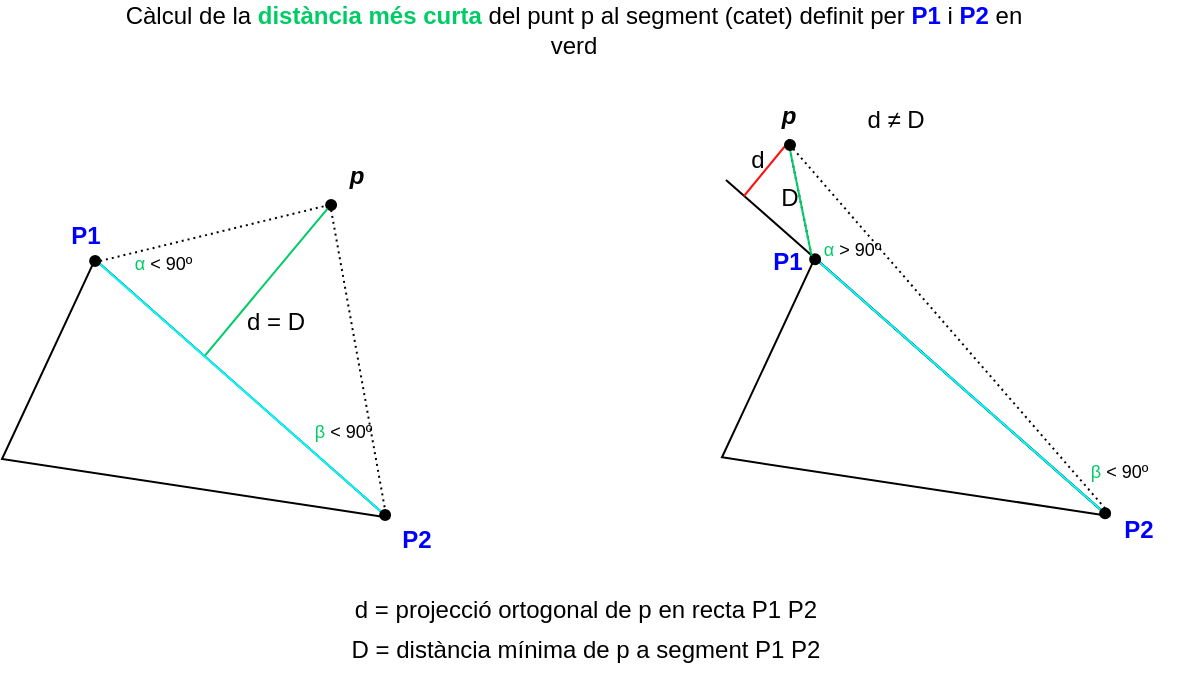 <mxfile version="22.1.3" type="device">
  <diagram name="Pàgina-1" id="t4-3i-fzktAIc9puQOTV">
    <mxGraphModel dx="742" dy="402" grid="1" gridSize="10" guides="1" tooltips="1" connect="1" arrows="1" fold="1" page="1" pageScale="1" pageWidth="827" pageHeight="1169" math="0" shadow="0">
      <root>
        <mxCell id="0" />
        <mxCell id="1" parent="0" />
        <mxCell id="68czG8918Wwrf0z5QYm2-38" value="" style="triangle;whiteSpace=wrap;html=1;rotation=25;" vertex="1" parent="1">
          <mxGeometry x="91.48" y="254.17" width="187.03" height="110" as="geometry" />
        </mxCell>
        <mxCell id="68czG8918Wwrf0z5QYm2-39" value="P2" style="text;html=1;strokeColor=none;fillColor=none;align=center;verticalAlign=middle;whiteSpace=wrap;rounded=0;fontColor=#0000FF;fontStyle=1" vertex="1" parent="1">
          <mxGeometry x="259.06" y="345" width="50.94" height="30" as="geometry" />
        </mxCell>
        <mxCell id="68czG8918Wwrf0z5QYm2-40" value="" style="endArrow=none;html=1;rounded=0;strokeColor=#00FFFF;exitX=0.731;exitY=0.981;exitDx=0;exitDy=0;entryX=1;entryY=0.5;entryDx=0;entryDy=0;exitPerimeter=0;" edge="1" parent="1" target="68czG8918Wwrf0z5QYm2-38">
          <mxGeometry width="50" height="50" relative="1" as="geometry">
            <mxPoint x="122.92" y="219.43" as="sourcePoint" />
            <mxPoint x="259.06" y="350" as="targetPoint" />
          </mxGeometry>
        </mxCell>
        <mxCell id="68czG8918Wwrf0z5QYm2-41" value="&lt;b&gt;P1&lt;/b&gt;" style="text;html=1;strokeColor=none;fillColor=none;align=center;verticalAlign=middle;whiteSpace=wrap;rounded=0;fontColor=#0000FF;" vertex="1" parent="1">
          <mxGeometry x="89.06" y="193.0" width="60" height="30" as="geometry" />
        </mxCell>
        <mxCell id="68czG8918Wwrf0z5QYm2-42" value="" style="ellipse;whiteSpace=wrap;html=1;labelBackgroundColor=#FF0F0F;fillColor=#000000;fontColor=#FF0F0F;" vertex="1" parent="1">
          <mxGeometry x="121.06" y="218" width="5" height="5" as="geometry" />
        </mxCell>
        <mxCell id="68czG8918Wwrf0z5QYm2-43" value="" style="ellipse;whiteSpace=wrap;html=1;labelBackgroundColor=#FF0F0F;fillColor=#000000;fontColor=#FF0F0F;" vertex="1" parent="1">
          <mxGeometry x="266.06" y="345" width="5" height="5" as="geometry" />
        </mxCell>
        <mxCell id="68czG8918Wwrf0z5QYm2-44" value="" style="ellipse;whiteSpace=wrap;html=1;labelBackgroundColor=#FF0F0F;fillColor=#000000;fontColor=#FF0F0F;" vertex="1" parent="1">
          <mxGeometry x="239.06" y="190" width="5" height="5" as="geometry" />
        </mxCell>
        <mxCell id="68czG8918Wwrf0z5QYm2-45" value="" style="endArrow=none;dashed=1;html=1;dashPattern=1 2;strokeWidth=1;rounded=0;entryX=0.467;entryY=0.463;entryDx=0;entryDy=0;entryPerimeter=0;exitX=1;exitY=0.5;exitDx=0;exitDy=0;" edge="1" parent="1" source="68czG8918Wwrf0z5QYm2-42" target="68czG8918Wwrf0z5QYm2-44">
          <mxGeometry width="50" height="50" relative="1" as="geometry">
            <mxPoint x="159.06" y="220" as="sourcePoint" />
            <mxPoint x="179.06" y="240" as="targetPoint" />
          </mxGeometry>
        </mxCell>
        <mxCell id="68czG8918Wwrf0z5QYm2-46" value="" style="endArrow=none;dashed=1;html=1;dashPattern=1 2;strokeWidth=1;rounded=0;exitX=0.5;exitY=1;exitDx=0;exitDy=0;entryX=0.5;entryY=0;entryDx=0;entryDy=0;" edge="1" parent="1" source="68czG8918Wwrf0z5QYm2-44" target="68czG8918Wwrf0z5QYm2-43">
          <mxGeometry width="50" height="50" relative="1" as="geometry">
            <mxPoint x="136.06" y="231" as="sourcePoint" />
            <mxPoint x="289.06" y="260" as="targetPoint" />
          </mxGeometry>
        </mxCell>
        <mxCell id="68czG8918Wwrf0z5QYm2-47" value="" style="endArrow=none;html=1;rounded=0;entryX=0;entryY=1;entryDx=0;entryDy=0;exitX=0.375;exitY=0.184;exitDx=0;exitDy=0;exitPerimeter=0;strokeColor=#00CC66;" edge="1" parent="1" source="68czG8918Wwrf0z5QYm2-38" target="68czG8918Wwrf0z5QYm2-44">
          <mxGeometry width="50" height="50" relative="1" as="geometry">
            <mxPoint x="169.06" y="279" as="sourcePoint" />
            <mxPoint x="149.06" y="230" as="targetPoint" />
          </mxGeometry>
        </mxCell>
        <mxCell id="68czG8918Wwrf0z5QYm2-48" value="&lt;font style=&quot;font-size: 9px;&quot;&gt;&amp;nbsp; &amp;nbsp; &amp;nbsp;&lt;font color=&quot;#00cc66&quot;&gt;α&lt;/font&gt; &amp;lt; 90º&lt;/font&gt;" style="text;html=1;strokeColor=none;fillColor=none;align=center;verticalAlign=middle;whiteSpace=wrap;rounded=0;" vertex="1" parent="1">
          <mxGeometry x="121.06" y="205.5" width="60.55" height="30" as="geometry" />
        </mxCell>
        <mxCell id="68czG8918Wwrf0z5QYm2-49" value="&lt;font style=&quot;font-size: 9px;&quot;&gt;&amp;nbsp; &amp;nbsp;&lt;font color=&quot;#00cc66&quot;&gt; &amp;nbsp;β&amp;nbsp;&lt;/font&gt;&amp;lt; 90º&lt;/font&gt;" style="text;html=1;strokeColor=none;fillColor=none;align=center;verticalAlign=middle;whiteSpace=wrap;rounded=0;" vertex="1" parent="1">
          <mxGeometry x="210.51" y="290" width="60.55" height="30" as="geometry" />
        </mxCell>
        <mxCell id="68czG8918Wwrf0z5QYm2-50" value="d = D" style="text;html=1;strokeColor=none;fillColor=none;align=center;verticalAlign=middle;whiteSpace=wrap;rounded=0;" vertex="1" parent="1">
          <mxGeometry x="184.06" y="235.5" width="60" height="30" as="geometry" />
        </mxCell>
        <mxCell id="68czG8918Wwrf0z5QYm2-51" value="d = projecció ortogonal de p en recta P1 P2" style="text;html=1;strokeColor=none;fillColor=none;align=center;verticalAlign=middle;whiteSpace=wrap;rounded=0;" vertex="1" parent="1">
          <mxGeometry x="244.06" y="380" width="250" height="30" as="geometry" />
        </mxCell>
        <mxCell id="68czG8918Wwrf0z5QYm2-52" value="" style="triangle;whiteSpace=wrap;html=1;rotation=25;" vertex="1" parent="1">
          <mxGeometry x="451.48" y="253.34" width="187.03" height="110" as="geometry" />
        </mxCell>
        <mxCell id="68czG8918Wwrf0z5QYm2-55" value="&lt;font color=&quot;#0000ff&quot;&gt;&lt;b&gt;P1&lt;/b&gt;&lt;/font&gt;" style="text;html=1;strokeColor=none;fillColor=none;align=center;verticalAlign=middle;whiteSpace=wrap;rounded=0;" vertex="1" parent="1">
          <mxGeometry x="440.0" y="205.5" width="60" height="30" as="geometry" />
        </mxCell>
        <mxCell id="68czG8918Wwrf0z5QYm2-69" value="" style="endArrow=none;html=1;rounded=0;entryX=1;entryY=0.5;entryDx=0;entryDy=0;endSize=3;targetPerimeterSpacing=-3;sourcePerimeterSpacing=-2;startSize=5;fontSize=3;" edge="1" parent="1" target="68czG8918Wwrf0z5QYm2-52">
          <mxGeometry width="50" height="50" relative="1" as="geometry">
            <mxPoint x="439" y="180" as="sourcePoint" />
            <mxPoint x="623" y="343" as="targetPoint" />
          </mxGeometry>
        </mxCell>
        <mxCell id="68czG8918Wwrf0z5QYm2-59" value="" style="endArrow=none;dashed=1;html=1;dashPattern=1 2;strokeWidth=1;rounded=0;exitX=0;exitY=0;exitDx=0;exitDy=0;" edge="1" parent="1" source="68czG8918Wwrf0z5QYm2-56">
          <mxGeometry width="50" height="50" relative="1" as="geometry">
            <mxPoint x="519.06" y="219.17" as="sourcePoint" />
            <mxPoint x="470" y="160" as="targetPoint" />
          </mxGeometry>
        </mxCell>
        <mxCell id="68czG8918Wwrf0z5QYm2-60" value="" style="endArrow=none;dashed=1;html=1;dashPattern=1 2;strokeWidth=1;rounded=0;entryX=0.5;entryY=0;entryDx=0;entryDy=0;" edge="1" parent="1" source="68czG8918Wwrf0z5QYm2-58" target="68czG8918Wwrf0z5QYm2-57">
          <mxGeometry width="50" height="50" relative="1" as="geometry">
            <mxPoint x="470" y="160" as="sourcePoint" />
            <mxPoint x="649.06" y="259.17" as="targetPoint" />
          </mxGeometry>
        </mxCell>
        <mxCell id="68czG8918Wwrf0z5QYm2-54" value="" style="endArrow=none;html=1;rounded=0;strokeColor=#00FFFF;exitX=0.731;exitY=0.981;exitDx=0;exitDy=0;entryX=1;entryY=0.5;entryDx=0;entryDy=0;exitPerimeter=0;" edge="1" parent="1" target="68czG8918Wwrf0z5QYm2-52">
          <mxGeometry width="50" height="50" relative="1" as="geometry">
            <mxPoint x="482.92" y="218.6" as="sourcePoint" />
            <mxPoint x="619.06" y="349.17" as="targetPoint" />
          </mxGeometry>
        </mxCell>
        <mxCell id="68czG8918Wwrf0z5QYm2-63" value="&lt;font style=&quot;font-size: 9px;&quot;&gt;&amp;nbsp; &amp;nbsp;&lt;font color=&quot;#00cc66&quot;&gt; &amp;nbsp;β&amp;nbsp;&lt;/font&gt;&amp;lt; 90º&lt;/font&gt;" style="text;html=1;strokeColor=none;fillColor=none;align=center;verticalAlign=middle;whiteSpace=wrap;rounded=0;" vertex="1" parent="1">
          <mxGeometry x="599.06" y="310" width="60.55" height="30" as="geometry" />
        </mxCell>
        <mxCell id="68czG8918Wwrf0z5QYm2-64" value="D" style="text;html=1;strokeColor=none;fillColor=none;align=center;verticalAlign=middle;whiteSpace=wrap;rounded=0;" vertex="1" parent="1">
          <mxGeometry x="441" y="174" width="60" height="30" as="geometry" />
        </mxCell>
        <mxCell id="68czG8918Wwrf0z5QYm2-65" value="D = distància mínima de&amp;nbsp;p a segment P1 P2" style="text;html=1;strokeColor=none;fillColor=none;align=center;verticalAlign=middle;whiteSpace=wrap;rounded=0;" vertex="1" parent="1">
          <mxGeometry x="244.06" y="400" width="250" height="30" as="geometry" />
        </mxCell>
        <mxCell id="68czG8918Wwrf0z5QYm2-67" value="&lt;b&gt;&lt;i&gt;p&lt;/i&gt;&lt;/b&gt;" style="text;html=1;strokeColor=none;fillColor=none;align=center;verticalAlign=middle;whiteSpace=wrap;rounded=0;" vertex="1" parent="1">
          <mxGeometry x="244.06" y="163" width="21.49" height="30" as="geometry" />
        </mxCell>
        <mxCell id="68czG8918Wwrf0z5QYm2-57" value="" style="ellipse;whiteSpace=wrap;html=1;labelBackgroundColor=#FF0F0F;fillColor=#000000;fontColor=#FF0F0F;" vertex="1" parent="1">
          <mxGeometry x="626.06" y="344.17" width="5" height="5" as="geometry" />
        </mxCell>
        <mxCell id="68czG8918Wwrf0z5QYm2-62" value="&lt;font style=&quot;font-size: 9px;&quot;&gt;&amp;nbsp; &amp;nbsp; &amp;nbsp;&lt;font color=&quot;#00cc66&quot;&gt;α&lt;/font&gt;&amp;nbsp;&amp;gt; 90º&lt;/font&gt;" style="text;html=1;strokeColor=none;fillColor=none;align=center;verticalAlign=middle;whiteSpace=wrap;rounded=0;" vertex="1" parent="1">
          <mxGeometry x="470" y="199.17" width="51.61" height="30" as="geometry" />
        </mxCell>
        <mxCell id="68czG8918Wwrf0z5QYm2-56" value="" style="ellipse;whiteSpace=wrap;html=1;labelBackgroundColor=#FF0F0F;fillColor=#000000;fontColor=#FF0F0F;" vertex="1" parent="1">
          <mxGeometry x="481.06" y="217.17" width="5" height="5" as="geometry" />
        </mxCell>
        <mxCell id="68czG8918Wwrf0z5QYm2-70" value="" style="endArrow=none;html=1;rounded=0;fontColor=#FF0F0F;labelBackgroundColor=#FF0F0F;labelBorderColor=#FF0F0F;strokeColor=#FF0F0F;" edge="1" parent="1">
          <mxGeometry width="50" height="50" relative="1" as="geometry">
            <mxPoint x="448" y="188" as="sourcePoint" />
            <mxPoint x="471" y="160" as="targetPoint" />
          </mxGeometry>
        </mxCell>
        <mxCell id="68czG8918Wwrf0z5QYm2-72" value="" style="endArrow=none;html=1;rounded=0;strokeColor=#00CC66;exitX=0;exitY=0;exitDx=0;exitDy=0;" edge="1" parent="1" source="68czG8918Wwrf0z5QYm2-56">
          <mxGeometry width="50" height="50" relative="1" as="geometry">
            <mxPoint x="400" y="210" as="sourcePoint" />
            <mxPoint x="470" y="160" as="targetPoint" />
          </mxGeometry>
        </mxCell>
        <mxCell id="68czG8918Wwrf0z5QYm2-74" value="d" style="text;html=1;strokeColor=none;fillColor=none;align=center;verticalAlign=middle;whiteSpace=wrap;rounded=0;" vertex="1" parent="1">
          <mxGeometry x="445" y="155" width="20" height="30" as="geometry" />
        </mxCell>
        <mxCell id="68czG8918Wwrf0z5QYm2-75" value="" style="endArrow=none;dashed=1;html=1;dashPattern=1 2;strokeWidth=1;rounded=0;entryX=0.5;entryY=0;entryDx=0;entryDy=0;" edge="1" parent="1" target="68czG8918Wwrf0z5QYm2-58">
          <mxGeometry width="50" height="50" relative="1" as="geometry">
            <mxPoint x="470" y="160" as="sourcePoint" />
            <mxPoint x="629" y="344" as="targetPoint" />
          </mxGeometry>
        </mxCell>
        <mxCell id="68czG8918Wwrf0z5QYm2-58" value="" style="ellipse;whiteSpace=wrap;html=1;labelBackgroundColor=#FF0F0F;fillColor=#000000;fontColor=#FF0F0F;" vertex="1" parent="1">
          <mxGeometry x="468.5" y="160" width="5" height="5" as="geometry" />
        </mxCell>
        <mxCell id="68czG8918Wwrf0z5QYm2-76" value="P2" style="text;html=1;strokeColor=none;fillColor=none;align=center;verticalAlign=middle;whiteSpace=wrap;rounded=0;fontColor=#0000FF;fontStyle=1" vertex="1" parent="1">
          <mxGeometry x="620.0" y="340" width="50.94" height="30" as="geometry" />
        </mxCell>
        <mxCell id="68czG8918Wwrf0z5QYm2-77" value="d ≠ D" style="text;html=1;strokeColor=none;fillColor=none;align=center;verticalAlign=middle;whiteSpace=wrap;rounded=0;" vertex="1" parent="1">
          <mxGeometry x="494.06" y="135" width="60" height="30" as="geometry" />
        </mxCell>
        <mxCell id="68czG8918Wwrf0z5QYm2-79" value="Càlcul de la &lt;b&gt;&lt;font color=&quot;#00cc66&quot;&gt;distància més curta&lt;/font&gt;&lt;/b&gt; del punt p al segment (catet) definit per &lt;b&gt;&lt;font color=&quot;#0000ff&quot;&gt;P1&lt;/font&gt; &lt;/b&gt;i &lt;font color=&quot;#0000ff&quot;&gt;&lt;b&gt;P2 &lt;/b&gt;&lt;/font&gt;en verd" style="text;html=1;strokeColor=none;fillColor=none;align=center;verticalAlign=middle;whiteSpace=wrap;rounded=0;" vertex="1" parent="1">
          <mxGeometry x="126.06" y="90" width="473.94" height="30" as="geometry" />
        </mxCell>
        <mxCell id="68czG8918Wwrf0z5QYm2-80" value="&lt;b&gt;&lt;i&gt;p&lt;/i&gt;&lt;/b&gt;" style="text;html=1;strokeColor=none;fillColor=none;align=center;verticalAlign=middle;whiteSpace=wrap;rounded=0;" vertex="1" parent="1">
          <mxGeometry x="460.26" y="133" width="21.49" height="30" as="geometry" />
        </mxCell>
      </root>
    </mxGraphModel>
  </diagram>
</mxfile>
